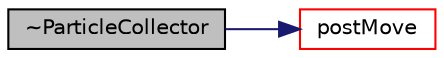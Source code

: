 digraph "~ParticleCollector"
{
  bgcolor="transparent";
  edge [fontname="Helvetica",fontsize="10",labelfontname="Helvetica",labelfontsize="10"];
  node [fontname="Helvetica",fontsize="10",shape=record];
  rankdir="LR";
  Node1 [label="~ParticleCollector",height=0.2,width=0.4,color="black", fillcolor="grey75", style="filled", fontcolor="black"];
  Node1 -> Node2 [color="midnightblue",fontsize="10",style="solid",fontname="Helvetica"];
  Node2 [label="postMove",height=0.2,width=0.4,color="red",URL="$a01813.html#a51580f6824344a3868398c0a80852769",tooltip="Post-move hook. "];
}
